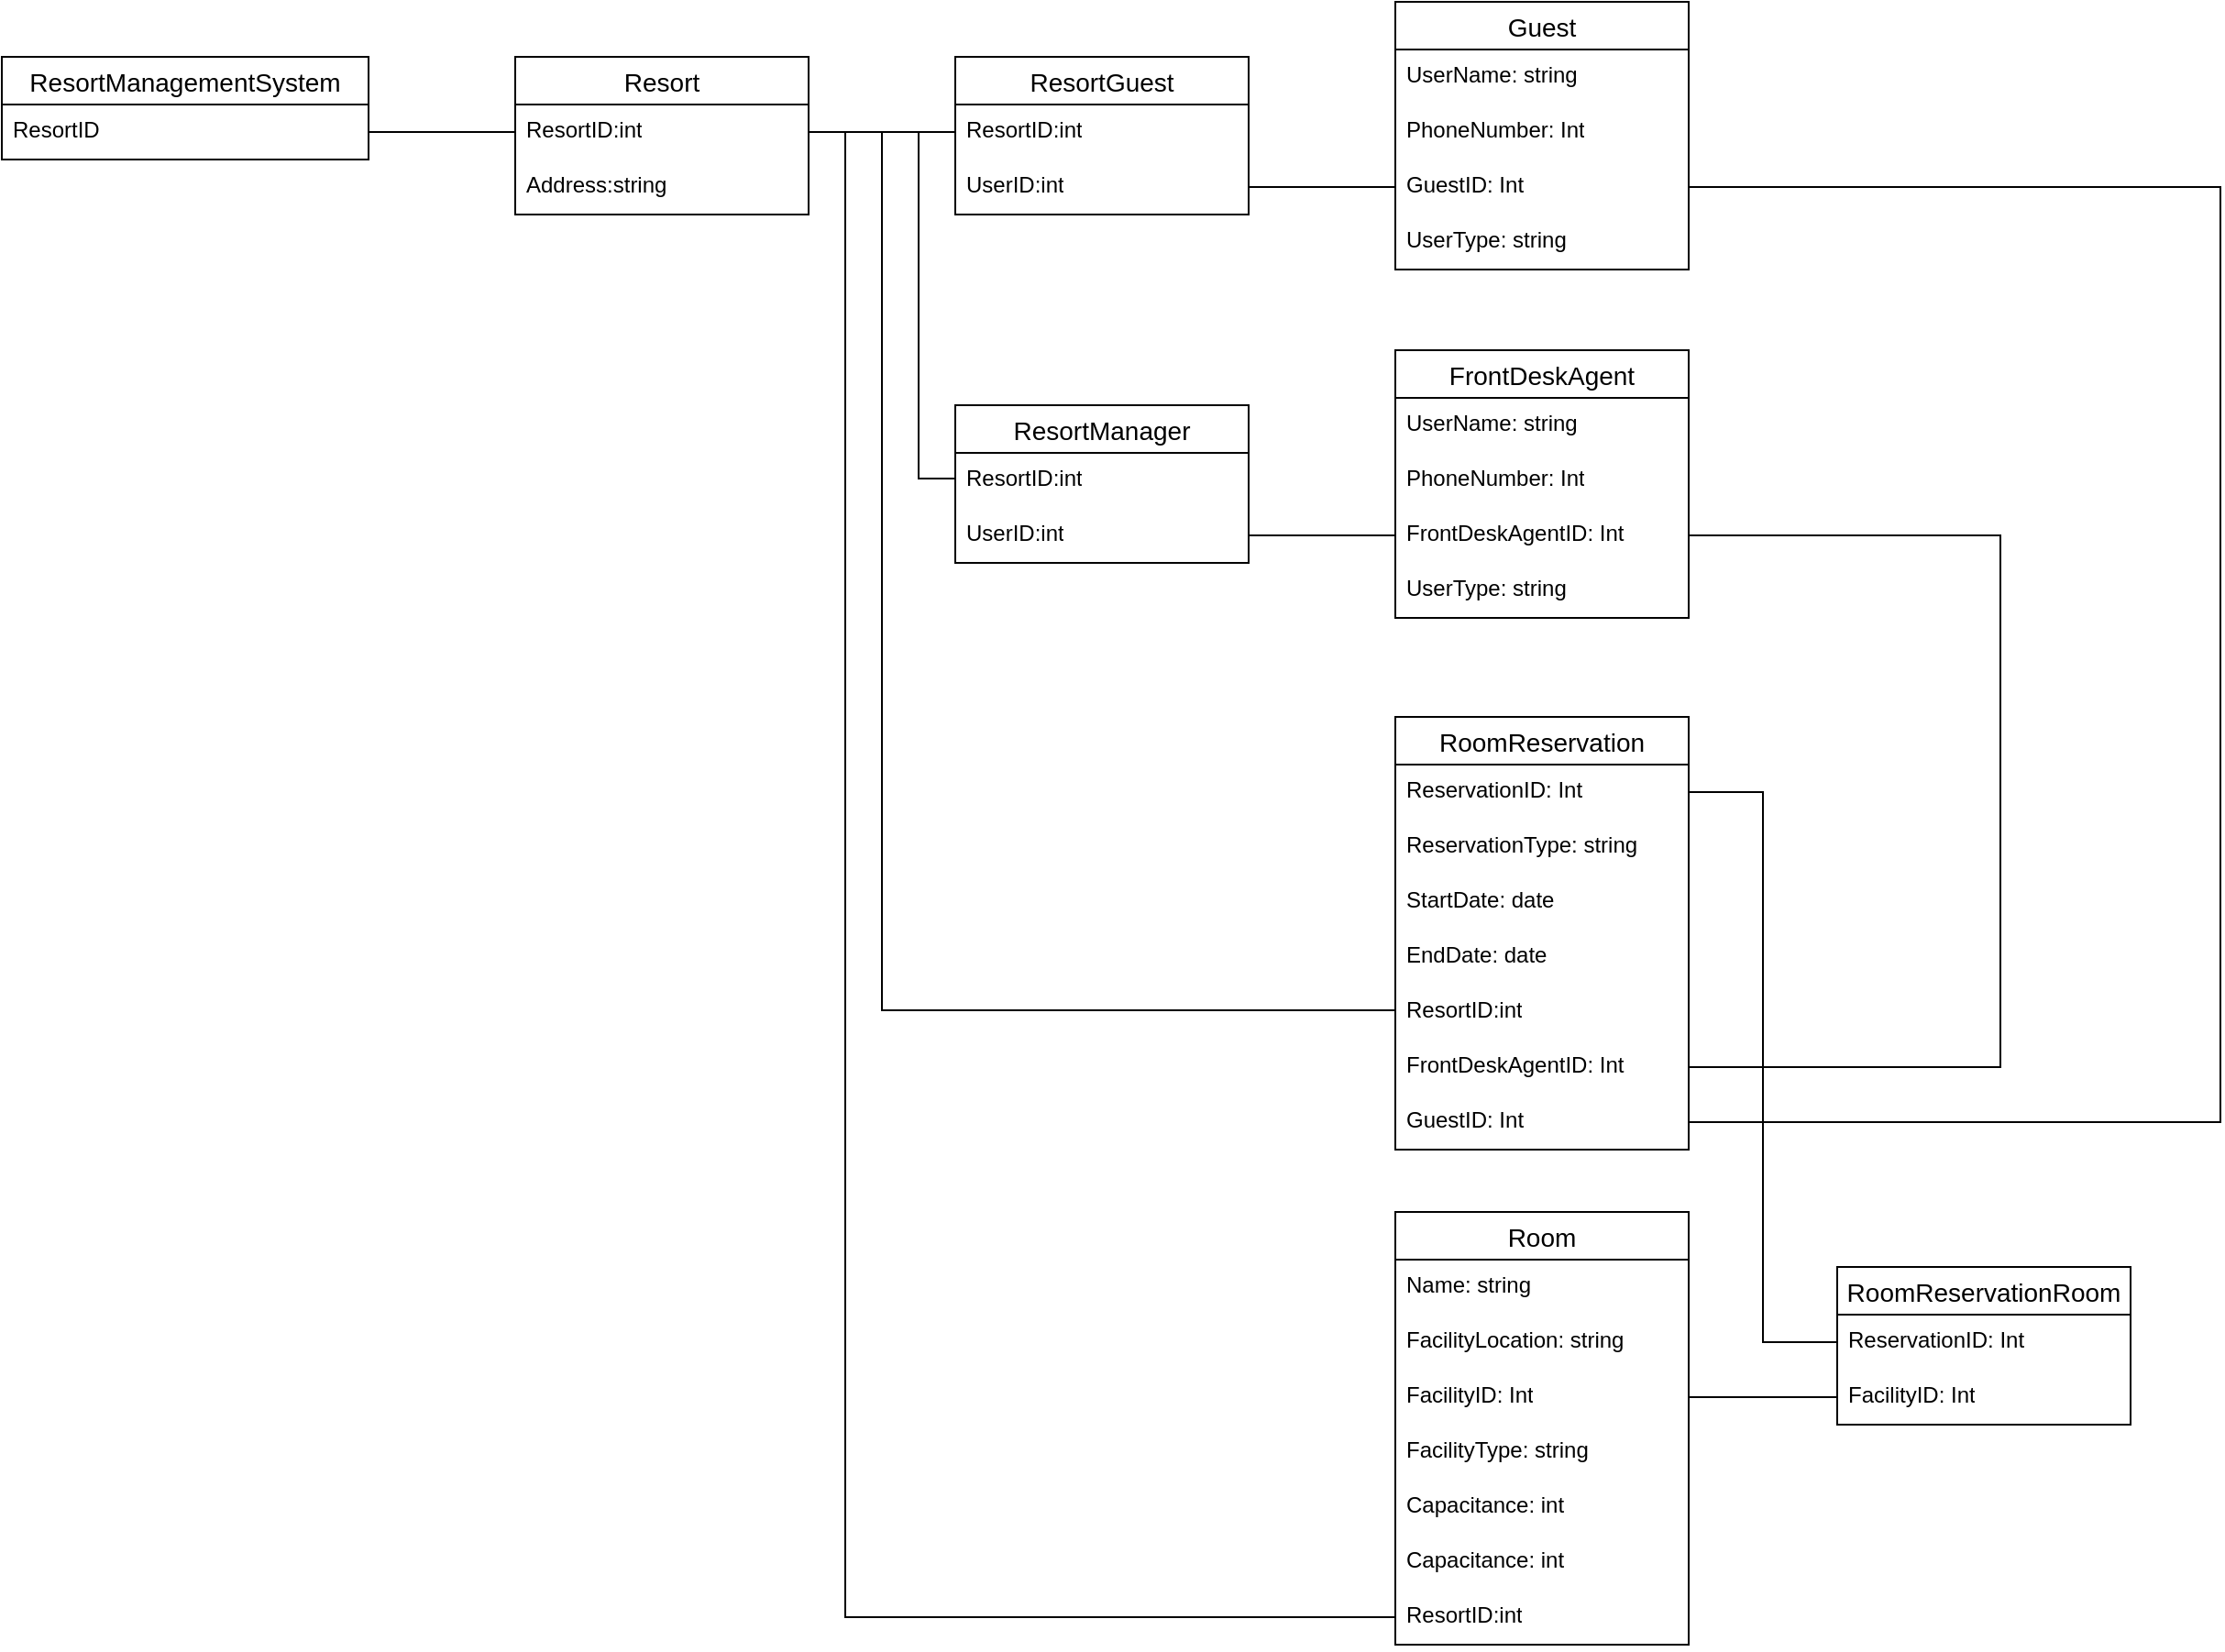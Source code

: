 <mxfile version="22.0.8" type="google">
  <diagram name="Page-1" id="dJfapj9PVHe3W3KcbaIS">
    <mxGraphModel grid="1" page="1" gridSize="10" guides="1" tooltips="1" connect="1" arrows="1" fold="1" pageScale="1" pageWidth="827" pageHeight="1169" math="0" shadow="0">
      <root>
        <mxCell id="0" />
        <mxCell id="1" parent="0" />
        <mxCell id="egp8hS5JRl1UIdWA-DtL-1" value="ResortManagementSystem" style="swimlane;fontStyle=0;childLayout=stackLayout;horizontal=1;startSize=26;horizontalStack=0;resizeParent=1;resizeParentMax=0;resizeLast=0;collapsible=1;marginBottom=0;align=center;fontSize=14;" vertex="1" parent="1">
          <mxGeometry x="80" y="200" width="200" height="56" as="geometry" />
        </mxCell>
        <mxCell id="egp8hS5JRl1UIdWA-DtL-2" value="ResortID" style="text;strokeColor=none;fillColor=none;spacingLeft=4;spacingRight=4;overflow=hidden;rotatable=0;points=[[0,0.5],[1,0.5]];portConstraint=eastwest;fontSize=12;whiteSpace=wrap;html=1;" vertex="1" parent="egp8hS5JRl1UIdWA-DtL-1">
          <mxGeometry y="26" width="200" height="30" as="geometry" />
        </mxCell>
        <mxCell id="egp8hS5JRl1UIdWA-DtL-5" value="Resort" style="swimlane;fontStyle=0;childLayout=stackLayout;horizontal=1;startSize=26;horizontalStack=0;resizeParent=1;resizeParentMax=0;resizeLast=0;collapsible=1;marginBottom=0;align=center;fontSize=14;" vertex="1" parent="1">
          <mxGeometry x="360" y="200" width="160" height="86" as="geometry" />
        </mxCell>
        <mxCell id="egp8hS5JRl1UIdWA-DtL-6" value="ResortID:int" style="text;strokeColor=none;fillColor=none;spacingLeft=4;spacingRight=4;overflow=hidden;rotatable=0;points=[[0,0.5],[1,0.5]];portConstraint=eastwest;fontSize=12;whiteSpace=wrap;html=1;" vertex="1" parent="egp8hS5JRl1UIdWA-DtL-5">
          <mxGeometry y="26" width="160" height="30" as="geometry" />
        </mxCell>
        <mxCell id="egp8hS5JRl1UIdWA-DtL-7" value="Address:string" style="text;strokeColor=none;fillColor=none;spacingLeft=4;spacingRight=4;overflow=hidden;rotatable=0;points=[[0,0.5],[1,0.5]];portConstraint=eastwest;fontSize=12;whiteSpace=wrap;html=1;" vertex="1" parent="egp8hS5JRl1UIdWA-DtL-5">
          <mxGeometry y="56" width="160" height="30" as="geometry" />
        </mxCell>
        <mxCell id="egp8hS5JRl1UIdWA-DtL-9" style="edgeStyle=orthogonalEdgeStyle;rounded=0;orthogonalLoop=1;jettySize=auto;html=1;exitX=1;exitY=0.5;exitDx=0;exitDy=0;entryX=0;entryY=0.5;entryDx=0;entryDy=0;endArrow=none;endFill=0;" edge="1" parent="1" source="egp8hS5JRl1UIdWA-DtL-2" target="egp8hS5JRl1UIdWA-DtL-6">
          <mxGeometry relative="1" as="geometry" />
        </mxCell>
        <mxCell id="egp8hS5JRl1UIdWA-DtL-10" value="ResortGuest" style="swimlane;fontStyle=0;childLayout=stackLayout;horizontal=1;startSize=26;horizontalStack=0;resizeParent=1;resizeParentMax=0;resizeLast=0;collapsible=1;marginBottom=0;align=center;fontSize=14;" vertex="1" parent="1">
          <mxGeometry x="600" y="200" width="160" height="86" as="geometry" />
        </mxCell>
        <mxCell id="egp8hS5JRl1UIdWA-DtL-11" value="ResortID:int" style="text;strokeColor=none;fillColor=none;spacingLeft=4;spacingRight=4;overflow=hidden;rotatable=0;points=[[0,0.5],[1,0.5]];portConstraint=eastwest;fontSize=12;whiteSpace=wrap;html=1;" vertex="1" parent="egp8hS5JRl1UIdWA-DtL-10">
          <mxGeometry y="26" width="160" height="30" as="geometry" />
        </mxCell>
        <mxCell id="egp8hS5JRl1UIdWA-DtL-12" value="UserID:int" style="text;strokeColor=none;fillColor=none;spacingLeft=4;spacingRight=4;overflow=hidden;rotatable=0;points=[[0,0.5],[1,0.5]];portConstraint=eastwest;fontSize=12;whiteSpace=wrap;html=1;" vertex="1" parent="egp8hS5JRl1UIdWA-DtL-10">
          <mxGeometry y="56" width="160" height="30" as="geometry" />
        </mxCell>
        <mxCell id="egp8hS5JRl1UIdWA-DtL-13" value="Guest" style="swimlane;fontStyle=0;childLayout=stackLayout;horizontal=1;startSize=26;horizontalStack=0;resizeParent=1;resizeParentMax=0;resizeLast=0;collapsible=1;marginBottom=0;align=center;fontSize=14;" vertex="1" parent="1">
          <mxGeometry x="840" y="170" width="160" height="146" as="geometry" />
        </mxCell>
        <mxCell id="egp8hS5JRl1UIdWA-DtL-14" value="UserName: string" style="text;strokeColor=none;fillColor=none;spacingLeft=4;spacingRight=4;overflow=hidden;rotatable=0;points=[[0,0.5],[1,0.5]];portConstraint=eastwest;fontSize=12;whiteSpace=wrap;html=1;" vertex="1" parent="egp8hS5JRl1UIdWA-DtL-13">
          <mxGeometry y="26" width="160" height="30" as="geometry" />
        </mxCell>
        <mxCell id="egp8hS5JRl1UIdWA-DtL-15" value="PhoneNumber: Int" style="text;strokeColor=none;fillColor=none;spacingLeft=4;spacingRight=4;overflow=hidden;rotatable=0;points=[[0,0.5],[1,0.5]];portConstraint=eastwest;fontSize=12;whiteSpace=wrap;html=1;" vertex="1" parent="egp8hS5JRl1UIdWA-DtL-13">
          <mxGeometry y="56" width="160" height="30" as="geometry" />
        </mxCell>
        <mxCell id="egp8hS5JRl1UIdWA-DtL-18" value="GuestID: Int" style="text;strokeColor=none;fillColor=none;spacingLeft=4;spacingRight=4;overflow=hidden;rotatable=0;points=[[0,0.5],[1,0.5]];portConstraint=eastwest;fontSize=12;whiteSpace=wrap;html=1;" vertex="1" parent="egp8hS5JRl1UIdWA-DtL-13">
          <mxGeometry y="86" width="160" height="30" as="geometry" />
        </mxCell>
        <mxCell id="egp8hS5JRl1UIdWA-DtL-19" value="UserType: string" style="text;strokeColor=none;fillColor=none;spacingLeft=4;spacingRight=4;overflow=hidden;rotatable=0;points=[[0,0.5],[1,0.5]];portConstraint=eastwest;fontSize=12;whiteSpace=wrap;html=1;" vertex="1" parent="egp8hS5JRl1UIdWA-DtL-13">
          <mxGeometry y="116" width="160" height="30" as="geometry" />
        </mxCell>
        <mxCell id="egp8hS5JRl1UIdWA-DtL-16" style="edgeStyle=orthogonalEdgeStyle;rounded=0;orthogonalLoop=1;jettySize=auto;html=1;exitX=1;exitY=0.5;exitDx=0;exitDy=0;entryX=0;entryY=0.5;entryDx=0;entryDy=0;endArrow=none;endFill=0;" edge="1" parent="1" source="egp8hS5JRl1UIdWA-DtL-6" target="egp8hS5JRl1UIdWA-DtL-11">
          <mxGeometry relative="1" as="geometry" />
        </mxCell>
        <mxCell id="egp8hS5JRl1UIdWA-DtL-17" style="edgeStyle=orthogonalEdgeStyle;rounded=0;orthogonalLoop=1;jettySize=auto;html=1;exitX=1;exitY=0.5;exitDx=0;exitDy=0;entryX=0;entryY=0.5;entryDx=0;entryDy=0;endArrow=none;endFill=0;" edge="1" parent="1" source="egp8hS5JRl1UIdWA-DtL-12" target="egp8hS5JRl1UIdWA-DtL-18">
          <mxGeometry relative="1" as="geometry" />
        </mxCell>
        <mxCell id="egp8hS5JRl1UIdWA-DtL-20" value="FrontDeskAgent" style="swimlane;fontStyle=0;childLayout=stackLayout;horizontal=1;startSize=26;horizontalStack=0;resizeParent=1;resizeParentMax=0;resizeLast=0;collapsible=1;marginBottom=0;align=center;fontSize=14;" vertex="1" parent="1">
          <mxGeometry x="840" y="360" width="160" height="146" as="geometry" />
        </mxCell>
        <mxCell id="egp8hS5JRl1UIdWA-DtL-21" value="UserName: string" style="text;strokeColor=none;fillColor=none;spacingLeft=4;spacingRight=4;overflow=hidden;rotatable=0;points=[[0,0.5],[1,0.5]];portConstraint=eastwest;fontSize=12;whiteSpace=wrap;html=1;" vertex="1" parent="egp8hS5JRl1UIdWA-DtL-20">
          <mxGeometry y="26" width="160" height="30" as="geometry" />
        </mxCell>
        <mxCell id="egp8hS5JRl1UIdWA-DtL-22" value="PhoneNumber: Int" style="text;strokeColor=none;fillColor=none;spacingLeft=4;spacingRight=4;overflow=hidden;rotatable=0;points=[[0,0.5],[1,0.5]];portConstraint=eastwest;fontSize=12;whiteSpace=wrap;html=1;" vertex="1" parent="egp8hS5JRl1UIdWA-DtL-20">
          <mxGeometry y="56" width="160" height="30" as="geometry" />
        </mxCell>
        <mxCell id="egp8hS5JRl1UIdWA-DtL-23" value="FrontDeskAgentID: Int" style="text;strokeColor=none;fillColor=none;spacingLeft=4;spacingRight=4;overflow=hidden;rotatable=0;points=[[0,0.5],[1,0.5]];portConstraint=eastwest;fontSize=12;whiteSpace=wrap;html=1;" vertex="1" parent="egp8hS5JRl1UIdWA-DtL-20">
          <mxGeometry y="86" width="160" height="30" as="geometry" />
        </mxCell>
        <mxCell id="egp8hS5JRl1UIdWA-DtL-24" value="UserType: string" style="text;strokeColor=none;fillColor=none;spacingLeft=4;spacingRight=4;overflow=hidden;rotatable=0;points=[[0,0.5],[1,0.5]];portConstraint=eastwest;fontSize=12;whiteSpace=wrap;html=1;" vertex="1" parent="egp8hS5JRl1UIdWA-DtL-20">
          <mxGeometry y="116" width="160" height="30" as="geometry" />
        </mxCell>
        <mxCell id="egp8hS5JRl1UIdWA-DtL-25" value="Room" style="swimlane;fontStyle=0;childLayout=stackLayout;horizontal=1;startSize=26;horizontalStack=0;resizeParent=1;resizeParentMax=0;resizeLast=0;collapsible=1;marginBottom=0;align=center;fontSize=14;" vertex="1" parent="1">
          <mxGeometry x="840" y="830" width="160" height="236" as="geometry" />
        </mxCell>
        <mxCell id="egp8hS5JRl1UIdWA-DtL-26" value="Name: string" style="text;strokeColor=none;fillColor=none;spacingLeft=4;spacingRight=4;overflow=hidden;rotatable=0;points=[[0,0.5],[1,0.5]];portConstraint=eastwest;fontSize=12;whiteSpace=wrap;html=1;" vertex="1" parent="egp8hS5JRl1UIdWA-DtL-25">
          <mxGeometry y="26" width="160" height="30" as="geometry" />
        </mxCell>
        <mxCell id="egp8hS5JRl1UIdWA-DtL-31" value="FacilityLocation: string" style="text;strokeColor=none;fillColor=none;spacingLeft=4;spacingRight=4;overflow=hidden;rotatable=0;points=[[0,0.5],[1,0.5]];portConstraint=eastwest;fontSize=12;whiteSpace=wrap;html=1;" vertex="1" parent="egp8hS5JRl1UIdWA-DtL-25">
          <mxGeometry y="56" width="160" height="30" as="geometry" />
        </mxCell>
        <mxCell id="egp8hS5JRl1UIdWA-DtL-71" value="FacilityID: Int" style="text;strokeColor=none;fillColor=none;spacingLeft=4;spacingRight=4;overflow=hidden;rotatable=0;points=[[0,0.5],[1,0.5]];portConstraint=eastwest;fontSize=12;whiteSpace=wrap;html=1;" vertex="1" parent="egp8hS5JRl1UIdWA-DtL-25">
          <mxGeometry y="86" width="160" height="30" as="geometry" />
        </mxCell>
        <mxCell id="egp8hS5JRl1UIdWA-DtL-72" value="FacilityType: string" style="text;strokeColor=none;fillColor=none;spacingLeft=4;spacingRight=4;overflow=hidden;rotatable=0;points=[[0,0.5],[1,0.5]];portConstraint=eastwest;fontSize=12;whiteSpace=wrap;html=1;" vertex="1" parent="egp8hS5JRl1UIdWA-DtL-25">
          <mxGeometry y="116" width="160" height="30" as="geometry" />
        </mxCell>
        <mxCell id="egp8hS5JRl1UIdWA-DtL-73" value="Capacitance: int" style="text;strokeColor=none;fillColor=none;spacingLeft=4;spacingRight=4;overflow=hidden;rotatable=0;points=[[0,0.5],[1,0.5]];portConstraint=eastwest;fontSize=12;whiteSpace=wrap;html=1;" vertex="1" parent="egp8hS5JRl1UIdWA-DtL-25">
          <mxGeometry y="146" width="160" height="30" as="geometry" />
        </mxCell>
        <mxCell id="egp8hS5JRl1UIdWA-DtL-74" value="Capacitance: int" style="text;strokeColor=none;fillColor=none;spacingLeft=4;spacingRight=4;overflow=hidden;rotatable=0;points=[[0,0.5],[1,0.5]];portConstraint=eastwest;fontSize=12;whiteSpace=wrap;html=1;" vertex="1" parent="egp8hS5JRl1UIdWA-DtL-25">
          <mxGeometry y="176" width="160" height="30" as="geometry" />
        </mxCell>
        <mxCell id="egp8hS5JRl1UIdWA-DtL-75" value="ResortID:int" style="text;strokeColor=none;fillColor=none;spacingLeft=4;spacingRight=4;overflow=hidden;rotatable=0;points=[[0,0.5],[1,0.5]];portConstraint=eastwest;fontSize=12;whiteSpace=wrap;html=1;" vertex="1" parent="egp8hS5JRl1UIdWA-DtL-25">
          <mxGeometry y="206" width="160" height="30" as="geometry" />
        </mxCell>
        <mxCell id="egp8hS5JRl1UIdWA-DtL-32" style="edgeStyle=orthogonalEdgeStyle;rounded=0;orthogonalLoop=1;jettySize=auto;html=1;exitX=1;exitY=0.5;exitDx=0;exitDy=0;entryX=0;entryY=0.5;entryDx=0;entryDy=0;endArrow=none;endFill=0;" edge="1" parent="1" source="egp8hS5JRl1UIdWA-DtL-6" target="egp8hS5JRl1UIdWA-DtL-75">
          <mxGeometry relative="1" as="geometry">
            <Array as="points">
              <mxPoint x="540" y="241" />
              <mxPoint x="540" y="1051" />
            </Array>
          </mxGeometry>
        </mxCell>
        <mxCell id="egp8hS5JRl1UIdWA-DtL-33" value="RoomReservation" style="swimlane;fontStyle=0;childLayout=stackLayout;horizontal=1;startSize=26;horizontalStack=0;resizeParent=1;resizeParentMax=0;resizeLast=0;collapsible=1;marginBottom=0;align=center;fontSize=14;" vertex="1" parent="1">
          <mxGeometry x="840" y="560" width="160" height="236" as="geometry" />
        </mxCell>
        <mxCell id="egp8hS5JRl1UIdWA-DtL-34" value="ReservationID: Int" style="text;strokeColor=none;fillColor=none;spacingLeft=4;spacingRight=4;overflow=hidden;rotatable=0;points=[[0,0.5],[1,0.5]];portConstraint=eastwest;fontSize=12;whiteSpace=wrap;html=1;" vertex="1" parent="egp8hS5JRl1UIdWA-DtL-33">
          <mxGeometry y="26" width="160" height="30" as="geometry" />
        </mxCell>
        <mxCell id="egp8hS5JRl1UIdWA-DtL-35" value="ReservationType: string" style="text;strokeColor=none;fillColor=none;spacingLeft=4;spacingRight=4;overflow=hidden;rotatable=0;points=[[0,0.5],[1,0.5]];portConstraint=eastwest;fontSize=12;whiteSpace=wrap;html=1;" vertex="1" parent="egp8hS5JRl1UIdWA-DtL-33">
          <mxGeometry y="56" width="160" height="30" as="geometry" />
        </mxCell>
        <mxCell id="egp8hS5JRl1UIdWA-DtL-36" value="StartDate: date" style="text;strokeColor=none;fillColor=none;spacingLeft=4;spacingRight=4;overflow=hidden;rotatable=0;points=[[0,0.5],[1,0.5]];portConstraint=eastwest;fontSize=12;whiteSpace=wrap;html=1;" vertex="1" parent="egp8hS5JRl1UIdWA-DtL-33">
          <mxGeometry y="86" width="160" height="30" as="geometry" />
        </mxCell>
        <mxCell id="egp8hS5JRl1UIdWA-DtL-37" value="EndDate: date" style="text;strokeColor=none;fillColor=none;spacingLeft=4;spacingRight=4;overflow=hidden;rotatable=0;points=[[0,0.5],[1,0.5]];portConstraint=eastwest;fontSize=12;whiteSpace=wrap;html=1;" vertex="1" parent="egp8hS5JRl1UIdWA-DtL-33">
          <mxGeometry y="116" width="160" height="30" as="geometry" />
        </mxCell>
        <mxCell id="egp8hS5JRl1UIdWA-DtL-38" value="ResortID:int" style="text;strokeColor=none;fillColor=none;spacingLeft=4;spacingRight=4;overflow=hidden;rotatable=0;points=[[0,0.5],[1,0.5]];portConstraint=eastwest;fontSize=12;whiteSpace=wrap;html=1;" vertex="1" parent="egp8hS5JRl1UIdWA-DtL-33">
          <mxGeometry y="146" width="160" height="30" as="geometry" />
        </mxCell>
        <mxCell id="FPt7mQTqwrAbdouKceDz-1" value="FrontDeskAgentID: Int" style="text;strokeColor=none;fillColor=none;spacingLeft=4;spacingRight=4;overflow=hidden;rotatable=0;points=[[0,0.5],[1,0.5]];portConstraint=eastwest;fontSize=12;whiteSpace=wrap;html=1;" vertex="1" parent="egp8hS5JRl1UIdWA-DtL-33">
          <mxGeometry y="176" width="160" height="30" as="geometry" />
        </mxCell>
        <mxCell id="FPt7mQTqwrAbdouKceDz-3" value="GuestID: Int" style="text;strokeColor=none;fillColor=none;spacingLeft=4;spacingRight=4;overflow=hidden;rotatable=0;points=[[0,0.5],[1,0.5]];portConstraint=eastwest;fontSize=12;whiteSpace=wrap;html=1;" vertex="1" parent="egp8hS5JRl1UIdWA-DtL-33">
          <mxGeometry y="206" width="160" height="30" as="geometry" />
        </mxCell>
        <mxCell id="egp8hS5JRl1UIdWA-DtL-39" style="edgeStyle=orthogonalEdgeStyle;rounded=0;orthogonalLoop=1;jettySize=auto;html=1;exitX=1;exitY=0.5;exitDx=0;exitDy=0;entryX=0;entryY=0.5;entryDx=0;entryDy=0;endArrow=none;endFill=0;" edge="1" parent="1" source="egp8hS5JRl1UIdWA-DtL-6" target="egp8hS5JRl1UIdWA-DtL-38">
          <mxGeometry relative="1" as="geometry">
            <Array as="points">
              <mxPoint x="560" y="241" />
              <mxPoint x="560" y="720" />
            </Array>
          </mxGeometry>
        </mxCell>
        <mxCell id="egp8hS5JRl1UIdWA-DtL-41" value="ResortManager" style="swimlane;fontStyle=0;childLayout=stackLayout;horizontal=1;startSize=26;horizontalStack=0;resizeParent=1;resizeParentMax=0;resizeLast=0;collapsible=1;marginBottom=0;align=center;fontSize=14;" vertex="1" parent="1">
          <mxGeometry x="600" y="390" width="160" height="86" as="geometry" />
        </mxCell>
        <mxCell id="egp8hS5JRl1UIdWA-DtL-42" value="ResortID:int" style="text;strokeColor=none;fillColor=none;spacingLeft=4;spacingRight=4;overflow=hidden;rotatable=0;points=[[0,0.5],[1,0.5]];portConstraint=eastwest;fontSize=12;whiteSpace=wrap;html=1;" vertex="1" parent="egp8hS5JRl1UIdWA-DtL-41">
          <mxGeometry y="26" width="160" height="30" as="geometry" />
        </mxCell>
        <mxCell id="egp8hS5JRl1UIdWA-DtL-43" value="UserID:int" style="text;strokeColor=none;fillColor=none;spacingLeft=4;spacingRight=4;overflow=hidden;rotatable=0;points=[[0,0.5],[1,0.5]];portConstraint=eastwest;fontSize=12;whiteSpace=wrap;html=1;" vertex="1" parent="egp8hS5JRl1UIdWA-DtL-41">
          <mxGeometry y="56" width="160" height="30" as="geometry" />
        </mxCell>
        <mxCell id="egp8hS5JRl1UIdWA-DtL-44" style="edgeStyle=orthogonalEdgeStyle;rounded=0;orthogonalLoop=1;jettySize=auto;html=1;exitX=0;exitY=0.5;exitDx=0;exitDy=0;entryX=1;entryY=0.5;entryDx=0;entryDy=0;endArrow=none;endFill=0;" edge="1" parent="1" source="egp8hS5JRl1UIdWA-DtL-42" target="egp8hS5JRl1UIdWA-DtL-6">
          <mxGeometry relative="1" as="geometry">
            <Array as="points">
              <mxPoint x="600" y="430" />
              <mxPoint x="580" y="430" />
              <mxPoint x="580" y="241" />
            </Array>
          </mxGeometry>
        </mxCell>
        <mxCell id="egp8hS5JRl1UIdWA-DtL-46" style="edgeStyle=orthogonalEdgeStyle;rounded=0;orthogonalLoop=1;jettySize=auto;html=1;exitX=1;exitY=0.5;exitDx=0;exitDy=0;entryX=0;entryY=0.5;entryDx=0;entryDy=0;endArrow=none;endFill=0;" edge="1" parent="1" source="egp8hS5JRl1UIdWA-DtL-43" target="egp8hS5JRl1UIdWA-DtL-23">
          <mxGeometry relative="1" as="geometry" />
        </mxCell>
        <mxCell id="egp8hS5JRl1UIdWA-DtL-55" style="edgeStyle=orthogonalEdgeStyle;rounded=0;orthogonalLoop=1;jettySize=auto;html=1;exitX=1;exitY=0.5;exitDx=0;exitDy=0;endArrow=none;endFill=0;entryX=1;entryY=0.5;entryDx=0;entryDy=0;" edge="1" parent="1" source="egp8hS5JRl1UIdWA-DtL-18" target="FPt7mQTqwrAbdouKceDz-3">
          <mxGeometry relative="1" as="geometry">
            <mxPoint x="1081" y="357" as="targetPoint" />
            <Array as="points">
              <mxPoint x="1290" y="271" />
              <mxPoint x="1290" y="781" />
            </Array>
          </mxGeometry>
        </mxCell>
        <mxCell id="egp8hS5JRl1UIdWA-DtL-65" value="RoomReservationRoom" style="swimlane;fontStyle=0;childLayout=stackLayout;horizontal=1;startSize=26;horizontalStack=0;resizeParent=1;resizeParentMax=0;resizeLast=0;collapsible=1;marginBottom=0;align=center;fontSize=14;" vertex="1" parent="1">
          <mxGeometry x="1081" y="860" width="160" height="86" as="geometry" />
        </mxCell>
        <mxCell id="egp8hS5JRl1UIdWA-DtL-66" value="ReservationID: Int" style="text;strokeColor=none;fillColor=none;spacingLeft=4;spacingRight=4;overflow=hidden;rotatable=0;points=[[0,0.5],[1,0.5]];portConstraint=eastwest;fontSize=12;whiteSpace=wrap;html=1;" vertex="1" parent="egp8hS5JRl1UIdWA-DtL-65">
          <mxGeometry y="26" width="160" height="30" as="geometry" />
        </mxCell>
        <mxCell id="egp8hS5JRl1UIdWA-DtL-70" value="FacilityID: Int" style="text;strokeColor=none;fillColor=none;spacingLeft=4;spacingRight=4;overflow=hidden;rotatable=0;points=[[0,0.5],[1,0.5]];portConstraint=eastwest;fontSize=12;whiteSpace=wrap;html=1;" vertex="1" parent="egp8hS5JRl1UIdWA-DtL-65">
          <mxGeometry y="56" width="160" height="30" as="geometry" />
        </mxCell>
        <mxCell id="egp8hS5JRl1UIdWA-DtL-77" style="edgeStyle=orthogonalEdgeStyle;rounded=0;orthogonalLoop=1;jettySize=auto;html=1;exitX=1;exitY=0.5;exitDx=0;exitDy=0;entryX=0;entryY=0.5;entryDx=0;entryDy=0;endArrow=none;endFill=0;" edge="1" parent="1" source="egp8hS5JRl1UIdWA-DtL-71" target="egp8hS5JRl1UIdWA-DtL-70">
          <mxGeometry relative="1" as="geometry" />
        </mxCell>
        <mxCell id="egp8hS5JRl1UIdWA-DtL-78" style="edgeStyle=orthogonalEdgeStyle;rounded=0;orthogonalLoop=1;jettySize=auto;html=1;exitX=1;exitY=0.5;exitDx=0;exitDy=0;entryX=0;entryY=0.5;entryDx=0;entryDy=0;endArrow=none;endFill=0;" edge="1" parent="1" source="egp8hS5JRl1UIdWA-DtL-34" target="egp8hS5JRl1UIdWA-DtL-66">
          <mxGeometry relative="1" as="geometry" />
        </mxCell>
        <mxCell id="FPt7mQTqwrAbdouKceDz-2" style="edgeStyle=orthogonalEdgeStyle;rounded=0;orthogonalLoop=1;jettySize=auto;html=1;exitX=1;exitY=0.5;exitDx=0;exitDy=0;entryX=1;entryY=0.5;entryDx=0;entryDy=0;endArrow=none;endFill=0;" edge="1" parent="1" source="FPt7mQTqwrAbdouKceDz-1" target="egp8hS5JRl1UIdWA-DtL-23">
          <mxGeometry relative="1" as="geometry">
            <Array as="points">
              <mxPoint x="1170" y="751" />
              <mxPoint x="1170" y="461" />
            </Array>
          </mxGeometry>
        </mxCell>
      </root>
    </mxGraphModel>
  </diagram>
</mxfile>
